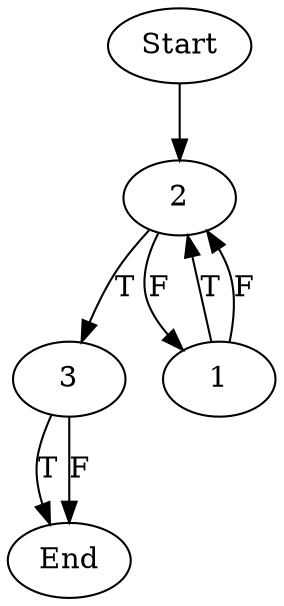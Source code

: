 digraph CFG {
"Start" -> "2"	 
"3" -> "End" [label = "T"];
"3" -> "End" [label = "F"];
"2" -> "3" [label = "T"];
"2" -> "1" [label = "F"];
"1" -> "2" [label = "T"];
"1" -> "2" [label = "F"];
}
